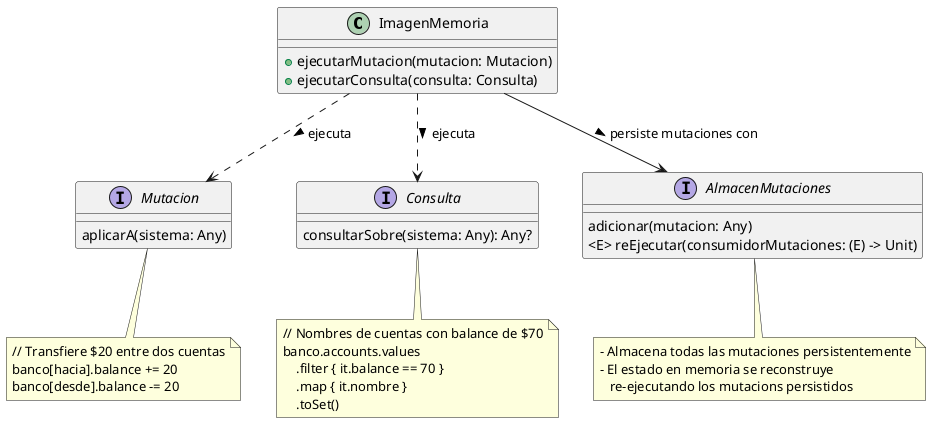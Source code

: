 @startuml

class ImagenMemoria {
    + ejecutarMutacion(mutacion: Mutacion)
    + ejecutarConsulta(consulta: Consulta)
}
ImagenMemoria ..> Mutacion: ejecuta >
ImagenMemoria ..> Consulta: ejecuta >
ImagenMemoria --> AlmacenMutaciones: persiste mutaciones con >

interface Mutacion {
    aplicarA(sistema: Any)
}
note bottom of Mutacion
    // Transfiere $20 entre dos cuentas
    banco[hacia].balance += 20
    banco[desde].balance -= 20
end note

interface Consulta {
    consultarSobre(sistema: Any): Any?
}
note bottom of Consulta
    // Nombres de cuentas con balance de $70
    banco.accounts.values
        .filter { it.balance == 70 }
        .map { it.nombre }
        .toSet()
end note
interface AlmacenMutaciones {
    adicionar(mutacion: Any)
    <E> reEjecutar(consumidorMutaciones: (E) -> Unit)
}
note bottom of AlmacenMutaciones
    - Almacena todas las mutaciones persistentemente
    - El estado en memoria se reconstruye
       re-ejecutando los mutacions persistidos
end note

@enduml